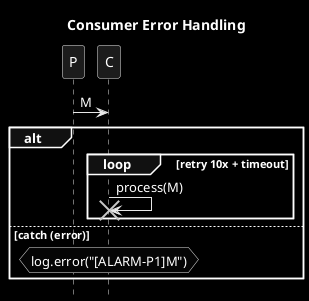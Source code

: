 @startuml
title Consumer Error Handling
hide footbox
skinparam monochrome reverse

P->C: M
alt
    loop retry 10x + timeout
        C->C!!: process(M)
    end
else catch (error)
    hnote over C: log.error("[ALARM-P1]M")

'    C->DLQ: M
'    hnote over DLQ: alarm\n±manual replay

'    C->B: PaymentFailedEvent
end

@enduml
